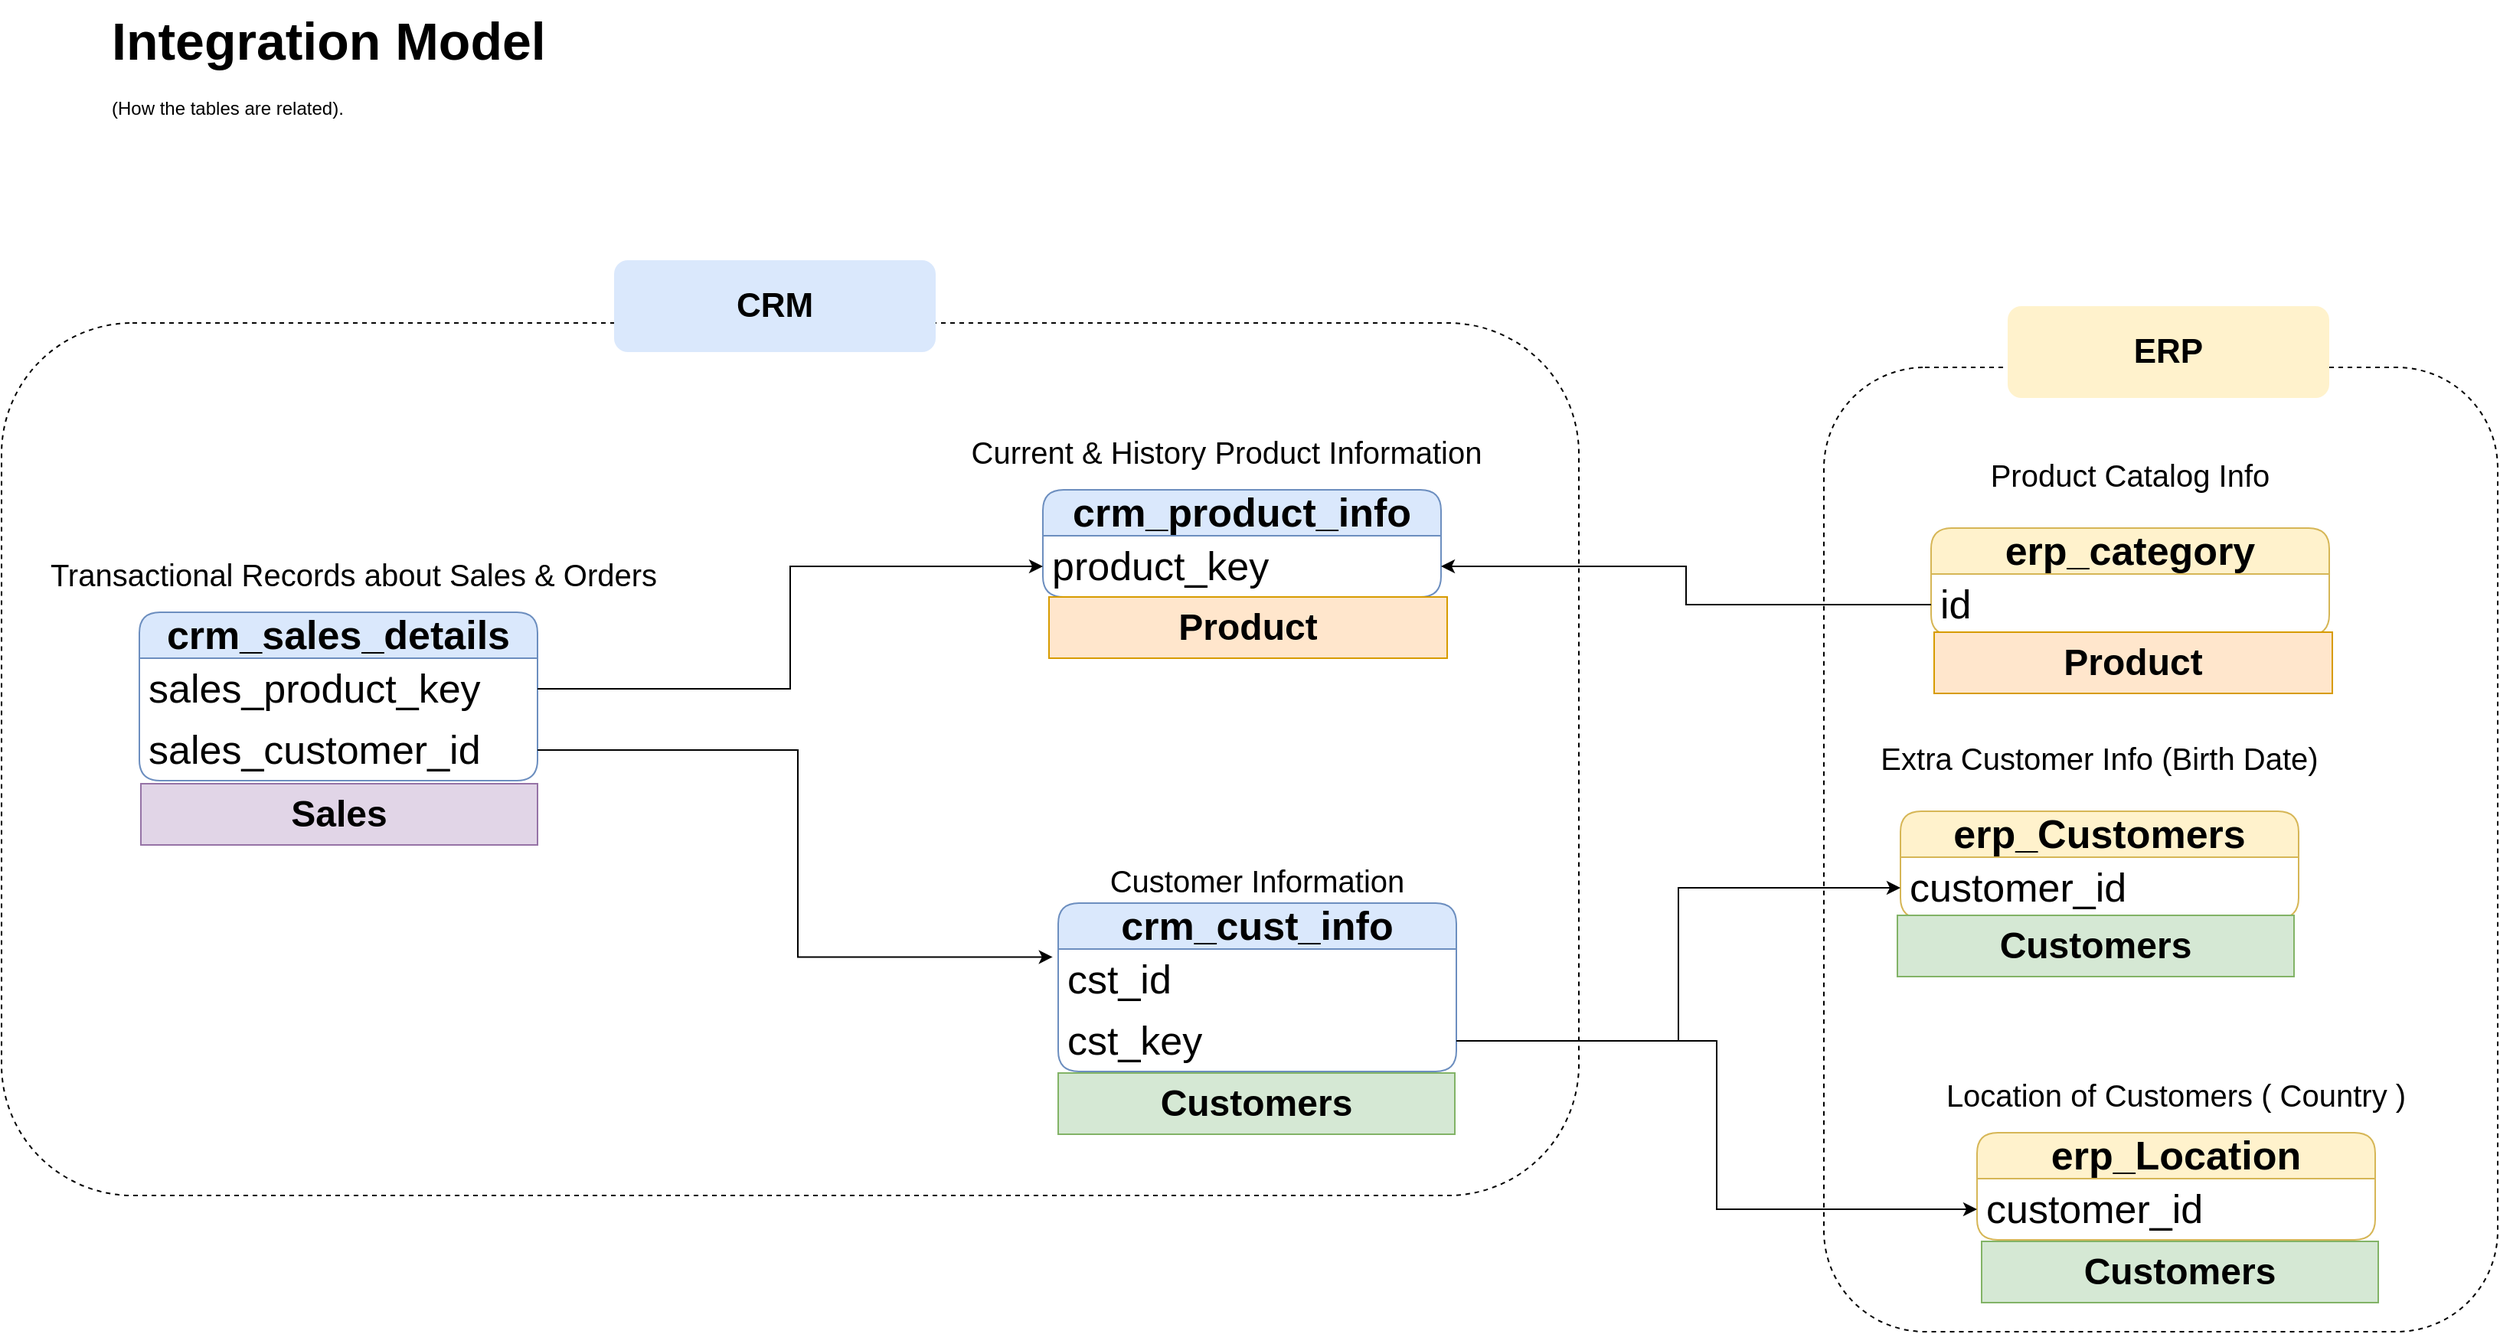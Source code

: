 <mxfile version="28.0.6">
  <diagram name="Page-1" id="bEpNmE1SYvbCPvDNSgTh">
    <mxGraphModel dx="2587" dy="1123" grid="1" gridSize="10" guides="1" tooltips="1" connect="1" arrows="1" fold="1" page="1" pageScale="1" pageWidth="850" pageHeight="1100" math="0" shadow="0">
      <root>
        <mxCell id="0" />
        <mxCell id="1" parent="0" />
        <mxCell id="KyPyz6f6_aPmJLBt3jEC-49" value="" style="rounded=1;whiteSpace=wrap;html=1;fillColor=none;dashed=1;" parent="1" vertex="1">
          <mxGeometry x="370" y="310" width="440" height="630" as="geometry" />
        </mxCell>
        <mxCell id="KyPyz6f6_aPmJLBt3jEC-45" value="" style="rounded=1;whiteSpace=wrap;html=1;fillColor=none;dashed=1;" parent="1" vertex="1">
          <mxGeometry x="-820" y="281" width="1030" height="570" as="geometry" />
        </mxCell>
        <mxCell id="KyPyz6f6_aPmJLBt3jEC-1" value="&lt;h1 style=&quot;margin-top: 0px;&quot;&gt;&lt;font style=&quot;font-size: 34px;&quot;&gt;Integration Model&lt;/font&gt;&lt;/h1&gt;&lt;p&gt;(How the tables are related).&lt;/p&gt;" style="text;html=1;whiteSpace=wrap;overflow=hidden;rounded=0;" parent="1" vertex="1">
          <mxGeometry x="-750" y="70" width="400" height="120" as="geometry" />
        </mxCell>
        <mxCell id="KyPyz6f6_aPmJLBt3jEC-15" value="&lt;b&gt;crm_cust_info&lt;/b&gt;" style="swimlane;fontStyle=0;childLayout=stackLayout;horizontal=1;startSize=30;horizontalStack=0;resizeParent=1;resizeParentMax=0;resizeLast=0;collapsible=1;marginBottom=0;whiteSpace=wrap;html=1;rounded=1;fontSize=26;fillColor=#dae8fc;strokeColor=#6c8ebf;" parent="1" vertex="1">
          <mxGeometry x="-130" y="660" width="260" height="110" as="geometry" />
        </mxCell>
        <mxCell id="KyPyz6f6_aPmJLBt3jEC-16" value="cst_id" style="text;strokeColor=none;fillColor=none;align=left;verticalAlign=middle;spacingLeft=4;spacingRight=4;overflow=hidden;points=[[0,0.5],[1,0.5]];portConstraint=eastwest;rotatable=0;whiteSpace=wrap;html=1;fontSize=26;" parent="KyPyz6f6_aPmJLBt3jEC-15" vertex="1">
          <mxGeometry y="30" width="260" height="40" as="geometry" />
        </mxCell>
        <mxCell id="KyPyz6f6_aPmJLBt3jEC-34" value="cst_key" style="text;strokeColor=none;fillColor=none;align=left;verticalAlign=middle;spacingLeft=4;spacingRight=4;overflow=hidden;points=[[0,0.5],[1,0.5]];portConstraint=eastwest;rotatable=0;whiteSpace=wrap;html=1;fontSize=26;" parent="KyPyz6f6_aPmJLBt3jEC-15" vertex="1">
          <mxGeometry y="70" width="260" height="40" as="geometry" />
        </mxCell>
        <mxCell id="KyPyz6f6_aPmJLBt3jEC-19" value="&lt;font style=&quot;font-size: 20px;&quot;&gt;Customer Information&lt;/font&gt;" style="text;html=1;align=center;verticalAlign=middle;whiteSpace=wrap;rounded=0;" parent="1" vertex="1">
          <mxGeometry x="-105" y="630" width="210" height="30" as="geometry" />
        </mxCell>
        <mxCell id="KyPyz6f6_aPmJLBt3jEC-20" value="&lt;b&gt;crm_product_info&lt;/b&gt;" style="swimlane;fontStyle=0;childLayout=stackLayout;horizontal=1;startSize=30;horizontalStack=0;resizeParent=1;resizeParentMax=0;resizeLast=0;collapsible=1;marginBottom=0;whiteSpace=wrap;html=1;rounded=1;fontSize=26;fillColor=#dae8fc;strokeColor=#6c8ebf;" parent="1" vertex="1">
          <mxGeometry x="-140" y="390" width="260" height="70" as="geometry" />
        </mxCell>
        <mxCell id="KyPyz6f6_aPmJLBt3jEC-21" value="product_key" style="text;strokeColor=none;fillColor=none;align=left;verticalAlign=middle;spacingLeft=4;spacingRight=4;overflow=hidden;points=[[0,0.5],[1,0.5]];portConstraint=eastwest;rotatable=0;whiteSpace=wrap;html=1;fontSize=26;" parent="KyPyz6f6_aPmJLBt3jEC-20" vertex="1">
          <mxGeometry y="30" width="260" height="40" as="geometry" />
        </mxCell>
        <mxCell id="KyPyz6f6_aPmJLBt3jEC-22" value="&lt;font style=&quot;font-size: 20px;&quot;&gt;Current &amp;amp; History Product Information&lt;/font&gt;" style="text;html=1;align=center;verticalAlign=middle;whiteSpace=wrap;rounded=0;" parent="1" vertex="1">
          <mxGeometry x="-230" y="350" width="420" height="30" as="geometry" />
        </mxCell>
        <mxCell id="KyPyz6f6_aPmJLBt3jEC-23" value="&lt;b&gt;crm_sales_details&lt;/b&gt;" style="swimlane;fontStyle=0;childLayout=stackLayout;horizontal=1;startSize=30;horizontalStack=0;resizeParent=1;resizeParentMax=0;resizeLast=0;collapsible=1;marginBottom=0;whiteSpace=wrap;html=1;rounded=1;fontSize=26;fillColor=#dae8fc;strokeColor=#6c8ebf;" parent="1" vertex="1">
          <mxGeometry x="-730" y="470" width="260" height="110" as="geometry" />
        </mxCell>
        <mxCell id="KyPyz6f6_aPmJLBt3jEC-24" value="sales_product_key" style="text;strokeColor=none;fillColor=none;align=left;verticalAlign=middle;spacingLeft=4;spacingRight=4;overflow=hidden;points=[[0,0.5],[1,0.5]];portConstraint=eastwest;rotatable=0;whiteSpace=wrap;html=1;fontSize=26;" parent="KyPyz6f6_aPmJLBt3jEC-23" vertex="1">
          <mxGeometry y="30" width="260" height="40" as="geometry" />
        </mxCell>
        <mxCell id="KyPyz6f6_aPmJLBt3jEC-26" value="sales_customer_id" style="text;strokeColor=none;fillColor=none;align=left;verticalAlign=middle;spacingLeft=4;spacingRight=4;overflow=hidden;points=[[0,0.5],[1,0.5]];portConstraint=eastwest;rotatable=0;whiteSpace=wrap;html=1;fontSize=26;" parent="KyPyz6f6_aPmJLBt3jEC-23" vertex="1">
          <mxGeometry y="70" width="260" height="40" as="geometry" />
        </mxCell>
        <mxCell id="KyPyz6f6_aPmJLBt3jEC-25" value="&lt;font style=&quot;font-size: 20px;&quot;&gt;Transactional Records about Sales &amp;amp; Orders&lt;/font&gt;" style="text;html=1;align=center;verticalAlign=middle;whiteSpace=wrap;rounded=0;" parent="1" vertex="1">
          <mxGeometry x="-800" y="430" width="420" height="30" as="geometry" />
        </mxCell>
        <mxCell id="KyPyz6f6_aPmJLBt3jEC-30" style="edgeStyle=orthogonalEdgeStyle;rounded=0;orthogonalLoop=1;jettySize=auto;html=1;entryX=0;entryY=0.5;entryDx=0;entryDy=0;" parent="1" source="KyPyz6f6_aPmJLBt3jEC-24" target="KyPyz6f6_aPmJLBt3jEC-21" edge="1">
          <mxGeometry relative="1" as="geometry" />
        </mxCell>
        <mxCell id="KyPyz6f6_aPmJLBt3jEC-31" style="edgeStyle=orthogonalEdgeStyle;rounded=0;orthogonalLoop=1;jettySize=auto;html=1;entryX=-0.014;entryY=0.13;entryDx=0;entryDy=0;entryPerimeter=0;" parent="1" source="KyPyz6f6_aPmJLBt3jEC-26" target="KyPyz6f6_aPmJLBt3jEC-16" edge="1">
          <mxGeometry relative="1" as="geometry" />
        </mxCell>
        <mxCell id="KyPyz6f6_aPmJLBt3jEC-32" value="&lt;b&gt;erp_Customers&lt;/b&gt;" style="swimlane;fontStyle=0;childLayout=stackLayout;horizontal=1;startSize=30;horizontalStack=0;resizeParent=1;resizeParentMax=0;resizeLast=0;collapsible=1;marginBottom=0;whiteSpace=wrap;html=1;rounded=1;fontSize=26;fillColor=#fff2cc;strokeColor=#d6b656;" parent="1" vertex="1">
          <mxGeometry x="420" y="600" width="260" height="70" as="geometry" />
        </mxCell>
        <mxCell id="KyPyz6f6_aPmJLBt3jEC-33" value="customer_id" style="text;strokeColor=none;fillColor=none;align=left;verticalAlign=middle;spacingLeft=4;spacingRight=4;overflow=hidden;points=[[0,0.5],[1,0.5]];portConstraint=eastwest;rotatable=0;whiteSpace=wrap;html=1;fontSize=26;" parent="KyPyz6f6_aPmJLBt3jEC-32" vertex="1">
          <mxGeometry y="30" width="260" height="40" as="geometry" />
        </mxCell>
        <mxCell id="KyPyz6f6_aPmJLBt3jEC-35" style="edgeStyle=orthogonalEdgeStyle;rounded=0;orthogonalLoop=1;jettySize=auto;html=1;entryX=0;entryY=0.5;entryDx=0;entryDy=0;" parent="1" source="KyPyz6f6_aPmJLBt3jEC-34" target="KyPyz6f6_aPmJLBt3jEC-33" edge="1">
          <mxGeometry relative="1" as="geometry" />
        </mxCell>
        <mxCell id="KyPyz6f6_aPmJLBt3jEC-36" value="&lt;span style=&quot;font-size: 20px;&quot;&gt;Extra Customer Info (Birth Date)&lt;/span&gt;" style="text;html=1;align=center;verticalAlign=middle;whiteSpace=wrap;rounded=0;" parent="1" vertex="1">
          <mxGeometry x="340" y="550" width="420" height="30" as="geometry" />
        </mxCell>
        <mxCell id="KyPyz6f6_aPmJLBt3jEC-37" value="&lt;b&gt;erp_Location&lt;/b&gt;" style="swimlane;fontStyle=0;childLayout=stackLayout;horizontal=1;startSize=30;horizontalStack=0;resizeParent=1;resizeParentMax=0;resizeLast=0;collapsible=1;marginBottom=0;whiteSpace=wrap;html=1;rounded=1;fontSize=26;fillColor=#fff2cc;strokeColor=#d6b656;" parent="1" vertex="1">
          <mxGeometry x="470" y="810" width="260" height="70" as="geometry" />
        </mxCell>
        <mxCell id="KyPyz6f6_aPmJLBt3jEC-38" value="customer_id" style="text;strokeColor=none;fillColor=none;align=left;verticalAlign=middle;spacingLeft=4;spacingRight=4;overflow=hidden;points=[[0,0.5],[1,0.5]];portConstraint=eastwest;rotatable=0;whiteSpace=wrap;html=1;fontSize=26;" parent="KyPyz6f6_aPmJLBt3jEC-37" vertex="1">
          <mxGeometry y="30" width="260" height="40" as="geometry" />
        </mxCell>
        <mxCell id="KyPyz6f6_aPmJLBt3jEC-39" value="&lt;span style=&quot;font-size: 20px;&quot;&gt;Location of Customers ( Country )&lt;/span&gt;" style="text;html=1;align=center;verticalAlign=middle;whiteSpace=wrap;rounded=0;" parent="1" vertex="1">
          <mxGeometry x="390" y="770" width="420" height="30" as="geometry" />
        </mxCell>
        <mxCell id="KyPyz6f6_aPmJLBt3jEC-41" value="&lt;b&gt;erp_category&lt;/b&gt;" style="swimlane;fontStyle=0;childLayout=stackLayout;horizontal=1;startSize=30;horizontalStack=0;resizeParent=1;resizeParentMax=0;resizeLast=0;collapsible=1;marginBottom=0;whiteSpace=wrap;html=1;rounded=1;fontSize=26;fillColor=#fff2cc;strokeColor=#d6b656;" parent="1" vertex="1">
          <mxGeometry x="440" y="415" width="260" height="70" as="geometry" />
        </mxCell>
        <mxCell id="KyPyz6f6_aPmJLBt3jEC-42" value="id" style="text;strokeColor=none;fillColor=none;align=left;verticalAlign=middle;spacingLeft=4;spacingRight=4;overflow=hidden;points=[[0,0.5],[1,0.5]];portConstraint=eastwest;rotatable=0;whiteSpace=wrap;html=1;fontSize=26;" parent="KyPyz6f6_aPmJLBt3jEC-41" vertex="1">
          <mxGeometry y="30" width="260" height="40" as="geometry" />
        </mxCell>
        <mxCell id="KyPyz6f6_aPmJLBt3jEC-43" value="&lt;span style=&quot;font-size: 20px;&quot;&gt;Product Catalog Info&lt;/span&gt;" style="text;html=1;align=center;verticalAlign=middle;whiteSpace=wrap;rounded=0;" parent="1" vertex="1">
          <mxGeometry x="360" y="365" width="420" height="30" as="geometry" />
        </mxCell>
        <mxCell id="KyPyz6f6_aPmJLBt3jEC-44" style="edgeStyle=orthogonalEdgeStyle;rounded=0;orthogonalLoop=1;jettySize=auto;html=1;entryX=1;entryY=0.5;entryDx=0;entryDy=0;" parent="1" source="KyPyz6f6_aPmJLBt3jEC-42" target="KyPyz6f6_aPmJLBt3jEC-21" edge="1">
          <mxGeometry relative="1" as="geometry" />
        </mxCell>
        <mxCell id="KyPyz6f6_aPmJLBt3jEC-47" style="edgeStyle=orthogonalEdgeStyle;rounded=0;orthogonalLoop=1;jettySize=auto;html=1;" parent="1" source="KyPyz6f6_aPmJLBt3jEC-34" target="KyPyz6f6_aPmJLBt3jEC-38" edge="1">
          <mxGeometry relative="1" as="geometry" />
        </mxCell>
        <mxCell id="KyPyz6f6_aPmJLBt3jEC-48" value="&lt;font style=&quot;font-size: 22px;&quot;&gt;&lt;b&gt;CRM&lt;/b&gt;&lt;/font&gt;" style="rounded=1;whiteSpace=wrap;html=1;fillColor=#dae8fc;dashed=1;strokeColor=none;" parent="1" vertex="1">
          <mxGeometry x="-420" y="240" width="210" height="60" as="geometry" />
        </mxCell>
        <mxCell id="KyPyz6f6_aPmJLBt3jEC-50" value="&lt;font style=&quot;font-size: 22px;&quot;&gt;&lt;b&gt;ERP&lt;/b&gt;&lt;/font&gt;" style="rounded=1;whiteSpace=wrap;html=1;fillColor=#fff2cc;dashed=1;strokeColor=none;" parent="1" vertex="1">
          <mxGeometry x="490" y="270" width="210" height="60" as="geometry" />
        </mxCell>
        <mxCell id="vk2U_BOG59wUyEl0DZtE-2" value="&lt;font style=&quot;font-size: 24px;&quot;&gt;&lt;b&gt;Product&lt;/b&gt;&lt;/font&gt;" style="text;html=1;strokeColor=#d79b00;fillColor=#ffe6cc;align=center;verticalAlign=middle;whiteSpace=wrap;overflow=hidden;" vertex="1" parent="1">
          <mxGeometry x="442" y="483" width="260" height="40" as="geometry" />
        </mxCell>
        <mxCell id="vk2U_BOG59wUyEl0DZtE-3" value="&lt;font style=&quot;font-size: 24px;&quot;&gt;&lt;b&gt;Product&lt;/b&gt;&lt;/font&gt;" style="text;html=1;strokeColor=#d79b00;fillColor=#ffe6cc;align=center;verticalAlign=middle;whiteSpace=wrap;overflow=hidden;" vertex="1" parent="1">
          <mxGeometry x="-136" y="460" width="260" height="40" as="geometry" />
        </mxCell>
        <mxCell id="vk2U_BOG59wUyEl0DZtE-4" value="&lt;font style=&quot;font-size: 24px;&quot;&gt;&lt;b&gt;Customers&lt;/b&gt;&lt;/font&gt;" style="text;html=1;strokeColor=#82b366;fillColor=#d5e8d4;align=center;verticalAlign=middle;whiteSpace=wrap;overflow=hidden;" vertex="1" parent="1">
          <mxGeometry x="-130" y="771" width="259" height="40" as="geometry" />
        </mxCell>
        <mxCell id="vk2U_BOG59wUyEl0DZtE-5" value="&lt;font style=&quot;font-size: 24px;&quot;&gt;&lt;b&gt;Customers&lt;/b&gt;&lt;/font&gt;" style="text;html=1;strokeColor=#82b366;fillColor=#d5e8d4;align=center;verticalAlign=middle;whiteSpace=wrap;overflow=hidden;" vertex="1" parent="1">
          <mxGeometry x="418" y="668" width="259" height="40" as="geometry" />
        </mxCell>
        <mxCell id="vk2U_BOG59wUyEl0DZtE-6" value="&lt;font style=&quot;font-size: 24px;&quot;&gt;&lt;b&gt;Customers&lt;/b&gt;&lt;/font&gt;" style="text;html=1;strokeColor=#82b366;fillColor=#d5e8d4;align=center;verticalAlign=middle;whiteSpace=wrap;overflow=hidden;" vertex="1" parent="1">
          <mxGeometry x="473" y="881" width="259" height="40" as="geometry" />
        </mxCell>
        <mxCell id="vk2U_BOG59wUyEl0DZtE-7" value="&lt;font style=&quot;font-size: 24px;&quot;&gt;&lt;b&gt;Sales&lt;/b&gt;&lt;/font&gt;" style="text;html=1;strokeColor=#9673a6;fillColor=#e1d5e7;align=center;verticalAlign=middle;whiteSpace=wrap;overflow=hidden;" vertex="1" parent="1">
          <mxGeometry x="-729" y="582" width="259" height="40" as="geometry" />
        </mxCell>
      </root>
    </mxGraphModel>
  </diagram>
</mxfile>
